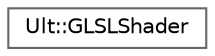 digraph "Graphical Class Hierarchy"
{
 // LATEX_PDF_SIZE
  bgcolor="transparent";
  edge [fontname=Helvetica,fontsize=10,labelfontname=Helvetica,labelfontsize=10];
  node [fontname=Helvetica,fontsize=10,shape=box,height=0.2,width=0.4];
  rankdir="LR";
  Node0 [id="Node000000",label="Ult::GLSLShader",height=0.2,width=0.4,color="grey40", fillcolor="white", style="filled",URL="$struct_ult_1_1_g_l_s_l_shader.html",tooltip=" "];
}
